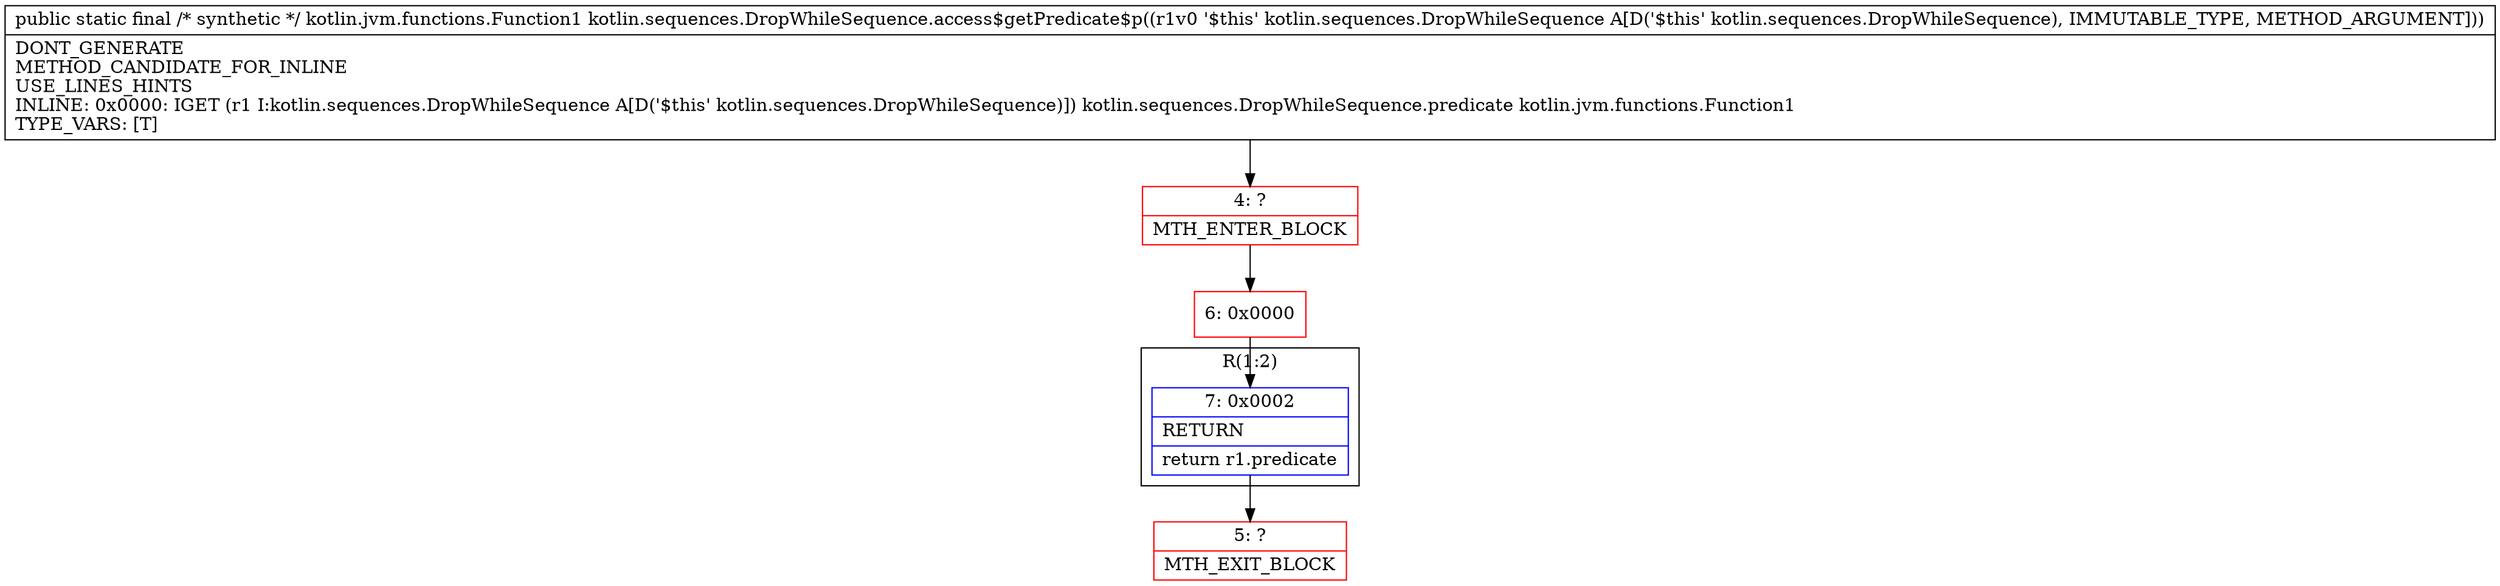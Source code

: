 digraph "CFG forkotlin.sequences.DropWhileSequence.access$getPredicate$p(Lkotlin\/sequences\/DropWhileSequence;)Lkotlin\/jvm\/functions\/Function1;" {
subgraph cluster_Region_381309823 {
label = "R(1:2)";
node [shape=record,color=blue];
Node_7 [shape=record,label="{7\:\ 0x0002|RETURN\l|return r1.predicate\l}"];
}
Node_4 [shape=record,color=red,label="{4\:\ ?|MTH_ENTER_BLOCK\l}"];
Node_6 [shape=record,color=red,label="{6\:\ 0x0000}"];
Node_5 [shape=record,color=red,label="{5\:\ ?|MTH_EXIT_BLOCK\l}"];
MethodNode[shape=record,label="{public static final \/* synthetic *\/ kotlin.jvm.functions.Function1 kotlin.sequences.DropWhileSequence.access$getPredicate$p((r1v0 '$this' kotlin.sequences.DropWhileSequence A[D('$this' kotlin.sequences.DropWhileSequence), IMMUTABLE_TYPE, METHOD_ARGUMENT]))  | DONT_GENERATE\lMETHOD_CANDIDATE_FOR_INLINE\lUSE_LINES_HINTS\lINLINE: 0x0000: IGET  (r1 I:kotlin.sequences.DropWhileSequence A[D('$this' kotlin.sequences.DropWhileSequence)]) kotlin.sequences.DropWhileSequence.predicate kotlin.jvm.functions.Function1\lTYPE_VARS: [T]\l}"];
MethodNode -> Node_4;Node_7 -> Node_5;
Node_4 -> Node_6;
Node_6 -> Node_7;
}


